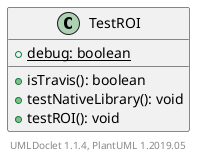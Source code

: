 @startuml

    class TestROI [[TestROI.html]] {
        {static} +debug: boolean
        +isTravis(): boolean
        +testNativeLibrary(): void
        +testROI(): void
    }


    center footer UMLDoclet 1.1.4, PlantUML 1.2019.05
@enduml
